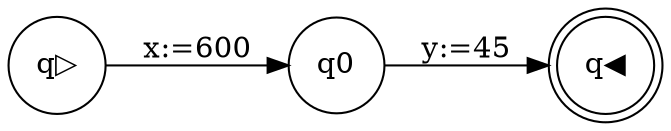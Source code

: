 digraph program_graph {rankdir=LR;
node [shape = circle]; q▷;
node [shape = doublecircle]; q◀; 
node [shape = circle]
q▷ -> q0 [label = "x:=600"];
q0 -> q◀ [label = "y:=45"];
}